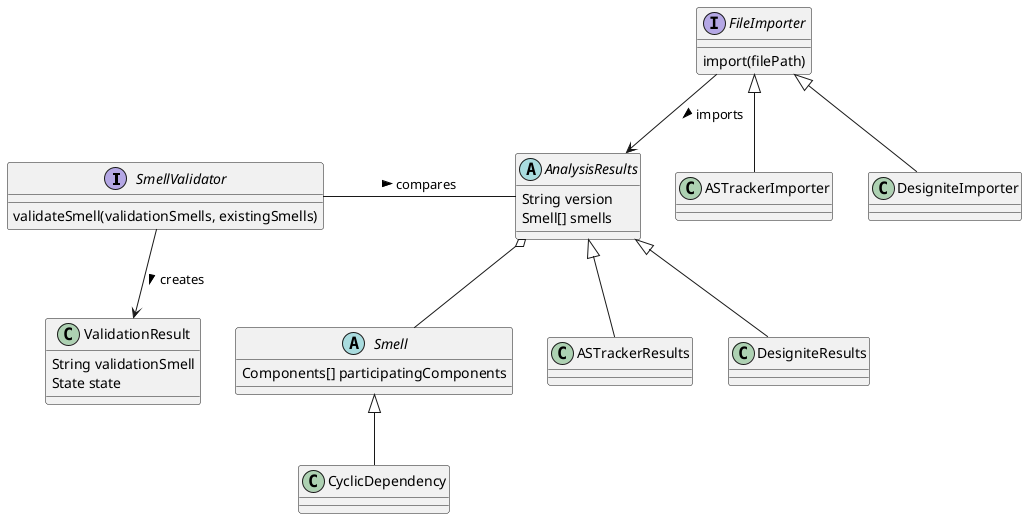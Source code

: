 @startuml

interface SmellValidator {
    validateSmell(validationSmells, existingSmells)
}

interface FileImporter {
    import(filePath)
}


abstract class Smell {
Components[] participatingComponents
}

abstract class AnalysisResults {
    String version
    Smell[] smells
}

class ValidationResult{
    String validationSmell
    State state
}

class CyclicDependency {

}

class ASTrackerResults {

}

class DesigniteResults {

}

class ASTrackerImporter {

}

class DesigniteImporter {

}

SmellValidator - AnalysisResults: compares >
SmellValidator --> ValidationResult: creates >

Smell <|-- CyclicDependency
AnalysisResults <|-- ASTrackerResults
AnalysisResults <|-- DesigniteResults

AnalysisResults o-- Smell

FileImporter <|-- ASTrackerImporter
FileImporter <|-- DesigniteImporter


FileImporter --> AnalysisResults: imports >




@enduml

List <|-- AbstractList
Collection <|-- AbstractCollection

Collection <|- List
AbstractCollection <|- AbstractList
AbstractList <|-- ArrayList

class ArrayList {
Object[] elementData
size()
}

enum TimeUnit {
DAYS
HOURS
MINUTES
}